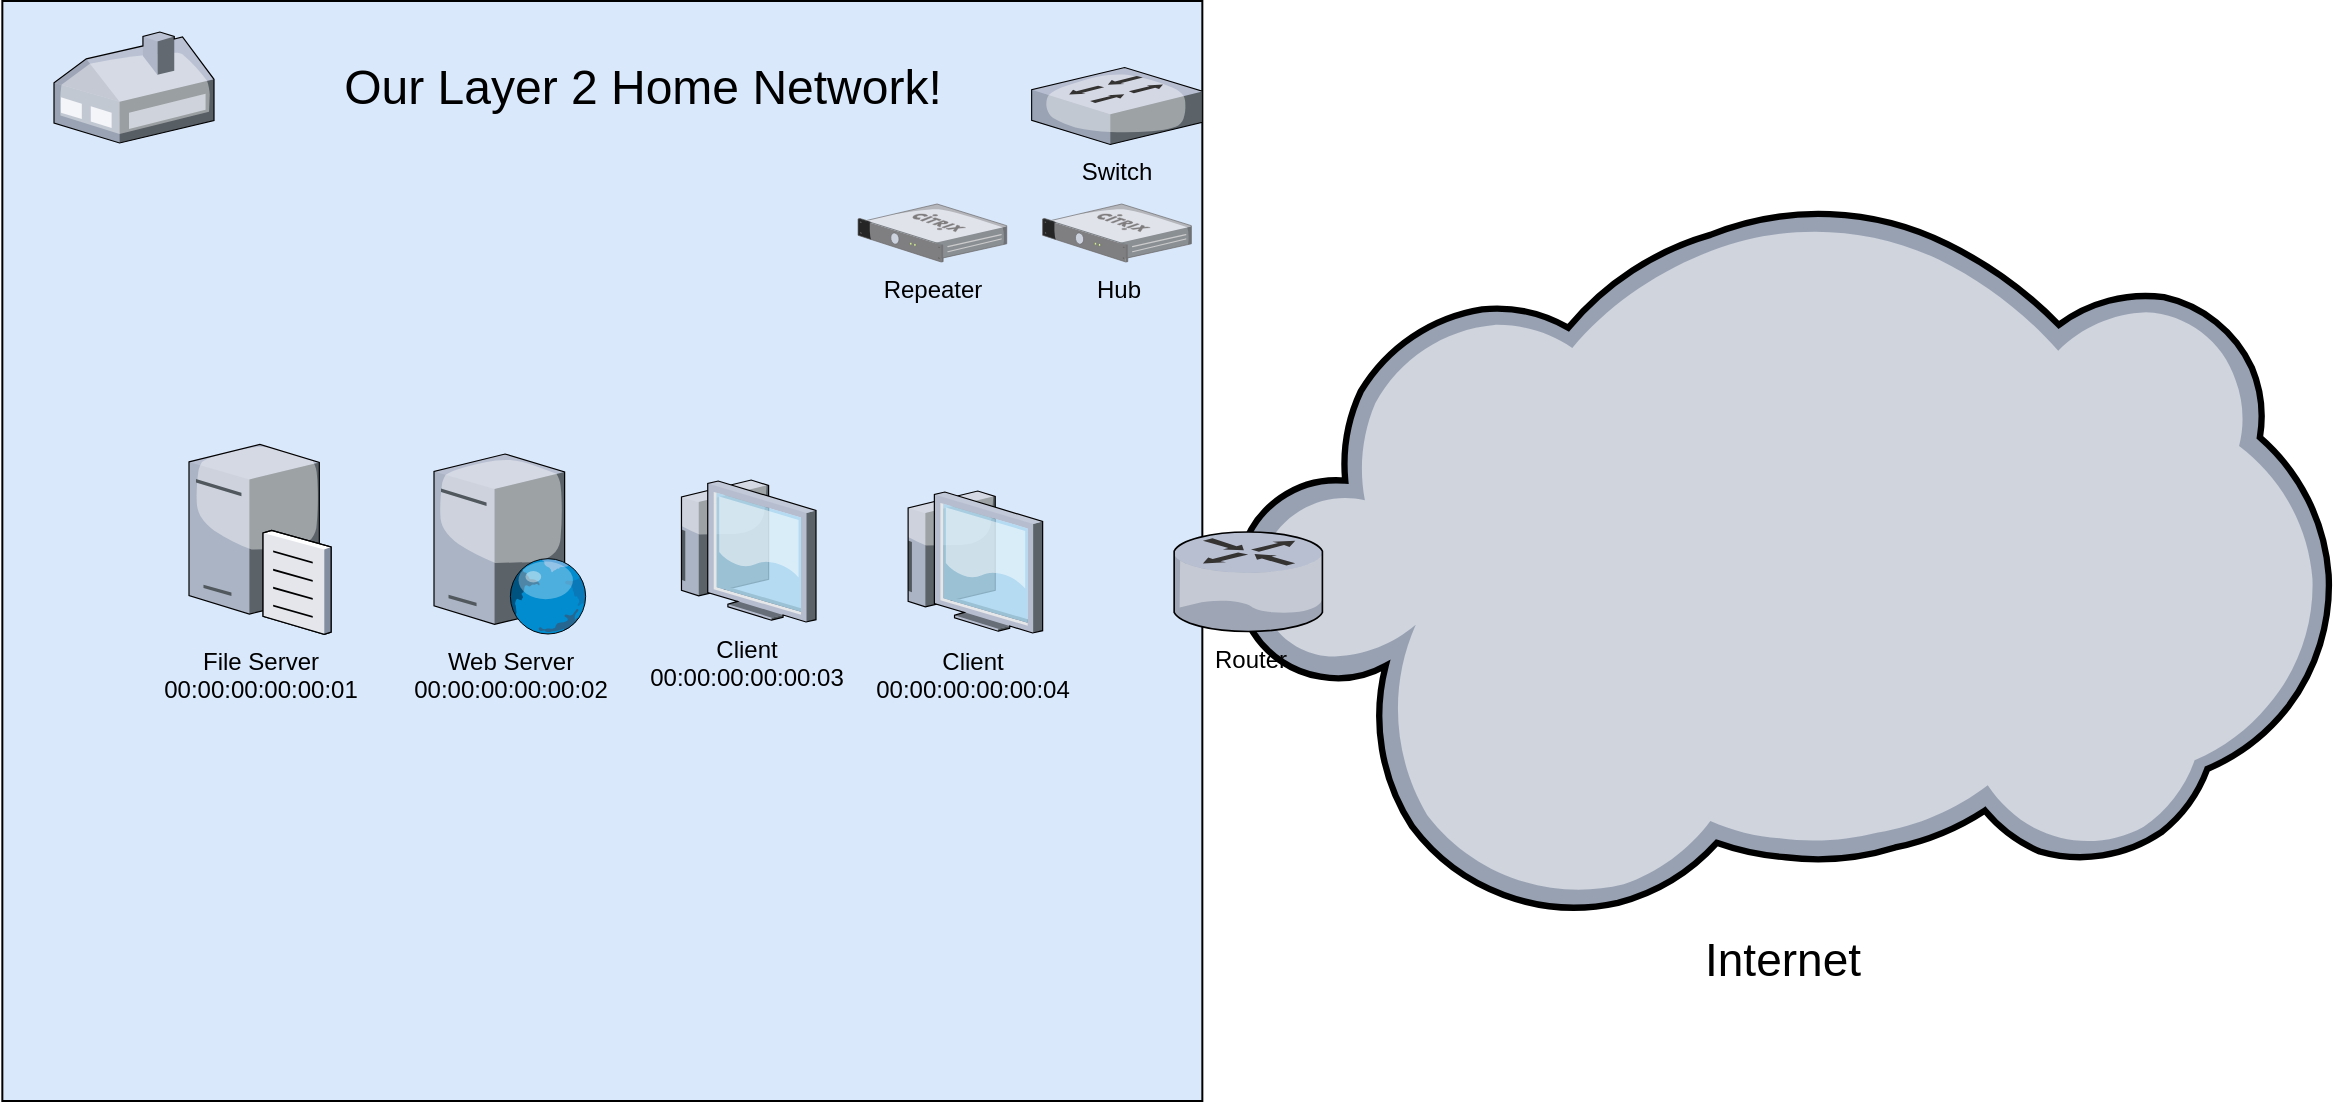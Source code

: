 <mxfile version="13.11.0" type="github">
  <diagram name="Layer 2" id="e3a06f82-3646-2815-327d-82caf3d4e204">
    <mxGraphModel dx="1211" dy="673" grid="1" gridSize="10" guides="1" tooltips="1" connect="1" arrows="1" fold="1" page="1" pageScale="1.5" pageWidth="1169" pageHeight="826" background="none" math="0" shadow="0">
      <root>
        <mxCell id="0" style=";html=1;" />
        <mxCell id="1" style=";html=1;" parent="0" />
        <mxCell id="6a7d8f32e03d9370-58" value="" style="whiteSpace=wrap;html=1;fillColor=#dae8fc;fontSize=14;strokeColor=#000000;verticalAlign=top;" parent="1" vertex="1">
          <mxGeometry x="374.17" y="264.5" width="600" height="550" as="geometry" />
        </mxCell>
        <mxCell id="6a7d8f32e03d9370-23" value="" style="verticalLabelPosition=bottom;aspect=fixed;html=1;verticalAlign=top;strokeColor=none;shape=mxgraph.citrix.home_office;fillColor=#66B2FF;gradientColor=#0066CC;fontSize=14;" parent="1" vertex="1">
          <mxGeometry x="400" y="280" width="80" height="55.5" as="geometry" />
        </mxCell>
        <mxCell id="SVHmmZ9j9mahNTua-RXh-1" value="&lt;font style=&quot;font-size: 23px&quot;&gt;Internet&lt;/font&gt;" style="verticalLabelPosition=bottom;aspect=fixed;html=1;verticalAlign=top;strokeColor=none;align=center;outlineConnect=0;shape=mxgraph.citrix.cloud;" parent="1" vertex="1">
          <mxGeometry x="990" y="366" width="548.56" height="358" as="geometry" />
        </mxCell>
        <mxCell id="SVHmmZ9j9mahNTua-RXh-2" value="Router" style="verticalLabelPosition=bottom;aspect=fixed;html=1;verticalAlign=top;strokeColor=none;align=center;outlineConnect=0;shape=mxgraph.citrix.router;" parent="1" vertex="1">
          <mxGeometry x="960" y="530" width="75" height="49.77" as="geometry" />
        </mxCell>
        <mxCell id="SVHmmZ9j9mahNTua-RXh-3" value="&lt;font style=&quot;font-size: 24px&quot;&gt;Our Layer 2 Home Network!&lt;/font&gt;" style="text;html=1;resizable=0;autosize=1;align=center;verticalAlign=middle;points=[];fillColor=none;strokeColor=none;rounded=0;" parent="1" vertex="1">
          <mxGeometry x="538.5" y="297.75" width="310" height="20" as="geometry" />
        </mxCell>
        <mxCell id="SVHmmZ9j9mahNTua-RXh-8" value="File Server&lt;br&gt;00:00:00:00:00:01" style="verticalLabelPosition=bottom;aspect=fixed;html=1;verticalAlign=top;strokeColor=none;align=center;outlineConnect=0;shape=mxgraph.citrix.file_server;" parent="1" vertex="1">
          <mxGeometry x="467.5" y="484" width="71" height="97" as="geometry" />
        </mxCell>
        <mxCell id="SVHmmZ9j9mahNTua-RXh-9" value="Switch" style="verticalLabelPosition=bottom;aspect=fixed;html=1;verticalAlign=top;strokeColor=none;align=center;outlineConnect=0;shape=mxgraph.citrix.switch;" parent="1" vertex="1">
          <mxGeometry x="888.82" y="297.75" width="85.35" height="38.5" as="geometry" />
        </mxCell>
        <mxCell id="SVHmmZ9j9mahNTua-RXh-10" value="Web Server&lt;br&gt;00:00:00:00:00:02" style="verticalLabelPosition=bottom;aspect=fixed;html=1;verticalAlign=top;strokeColor=none;align=center;outlineConnect=0;shape=mxgraph.citrix.web_server;" parent="1" vertex="1">
          <mxGeometry x="590" y="491" width="76.5" height="90" as="geometry" />
        </mxCell>
        <mxCell id="SVHmmZ9j9mahNTua-RXh-11" value="Hub" style="verticalLabelPosition=bottom;aspect=fixed;html=1;verticalAlign=top;strokeColor=none;align=center;outlineConnect=0;shape=mxgraph.citrix.branch_repeater;" parent="1" vertex="1">
          <mxGeometry x="894.32" y="366" width="74.36" height="29" as="geometry" />
        </mxCell>
        <mxCell id="SVHmmZ9j9mahNTua-RXh-12" value="Client&lt;br&gt;00:00:00:00:00:03" style="verticalLabelPosition=bottom;aspect=fixed;html=1;verticalAlign=top;strokeColor=none;align=center;outlineConnect=0;shape=mxgraph.citrix.thin_client;" parent="1" vertex="1">
          <mxGeometry x="710" y="504" width="71" height="71" as="geometry" />
        </mxCell>
        <mxCell id="SVHmmZ9j9mahNTua-RXh-13" value="Client&lt;br&gt;00:00:00:00:00:04" style="verticalLabelPosition=bottom;aspect=fixed;html=1;verticalAlign=top;strokeColor=none;align=center;outlineConnect=0;shape=mxgraph.citrix.thin_client;" parent="1" vertex="1">
          <mxGeometry x="823.32" y="509.5" width="71" height="71" as="geometry" />
        </mxCell>
        <mxCell id="IJzpmXUJwssexYy1VBgv-1" value="Repeater" style="verticalLabelPosition=bottom;aspect=fixed;html=1;verticalAlign=top;strokeColor=none;align=center;outlineConnect=0;shape=mxgraph.citrix.branch_repeater;" vertex="1" parent="1">
          <mxGeometry x="802" y="366" width="74.36" height="29" as="geometry" />
        </mxCell>
      </root>
    </mxGraphModel>
  </diagram>
</mxfile>
